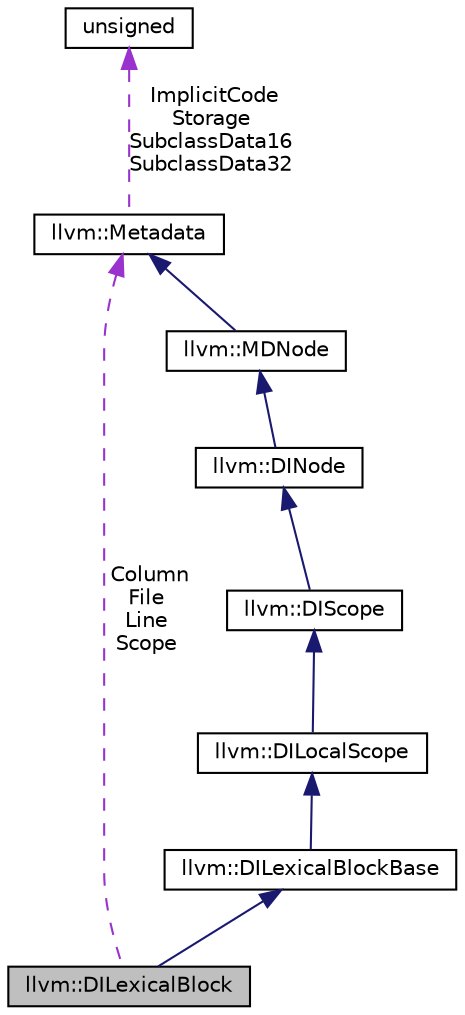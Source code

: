 digraph "llvm::DILexicalBlock"
{
 // LATEX_PDF_SIZE
  bgcolor="transparent";
  edge [fontname="Helvetica",fontsize="10",labelfontname="Helvetica",labelfontsize="10"];
  node [fontname="Helvetica",fontsize="10",shape="box"];
  Node1 [label="llvm::DILexicalBlock",height=0.2,width=0.4,color="black", fillcolor="grey75", style="filled", fontcolor="black",tooltip=" "];
  Node2 -> Node1 [dir="back",color="midnightblue",fontsize="10",style="solid",fontname="Helvetica"];
  Node2 [label="llvm::DILexicalBlockBase",height=0.2,width=0.4,color="black",URL="$classllvm_1_1DILexicalBlockBase.html",tooltip=" "];
  Node3 -> Node2 [dir="back",color="midnightblue",fontsize="10",style="solid",fontname="Helvetica"];
  Node3 [label="llvm::DILocalScope",height=0.2,width=0.4,color="black",URL="$classllvm_1_1DILocalScope.html",tooltip="A scope for locals."];
  Node4 -> Node3 [dir="back",color="midnightblue",fontsize="10",style="solid",fontname="Helvetica"];
  Node4 [label="llvm::DIScope",height=0.2,width=0.4,color="black",URL="$classllvm_1_1DIScope.html",tooltip="Base class for scope-like contexts."];
  Node5 -> Node4 [dir="back",color="midnightblue",fontsize="10",style="solid",fontname="Helvetica"];
  Node5 [label="llvm::DINode",height=0.2,width=0.4,color="black",URL="$classllvm_1_1DINode.html",tooltip="Tagged DWARF-like metadata node."];
  Node6 -> Node5 [dir="back",color="midnightblue",fontsize="10",style="solid",fontname="Helvetica"];
  Node6 [label="llvm::MDNode",height=0.2,width=0.4,color="black",URL="$classllvm_1_1MDNode.html",tooltip="Metadata node."];
  Node7 -> Node6 [dir="back",color="midnightblue",fontsize="10",style="solid",fontname="Helvetica"];
  Node7 [label="llvm::Metadata",height=0.2,width=0.4,color="black",URL="$classllvm_1_1Metadata.html",tooltip="Root of the metadata hierarchy."];
  Node8 -> Node7 [dir="back",color="darkorchid3",fontsize="10",style="dashed",label=" ImplicitCode\nStorage\nSubclassData16\nSubclassData32" ,fontname="Helvetica"];
  Node8 [label="unsigned",height=0.2,width=0.4,color="black",URL="$classunsigned.html",tooltip=" "];
  Node7 -> Node1 [dir="back",color="darkorchid3",fontsize="10",style="dashed",label=" Column\nFile\nLine\nScope" ,fontname="Helvetica"];
}
